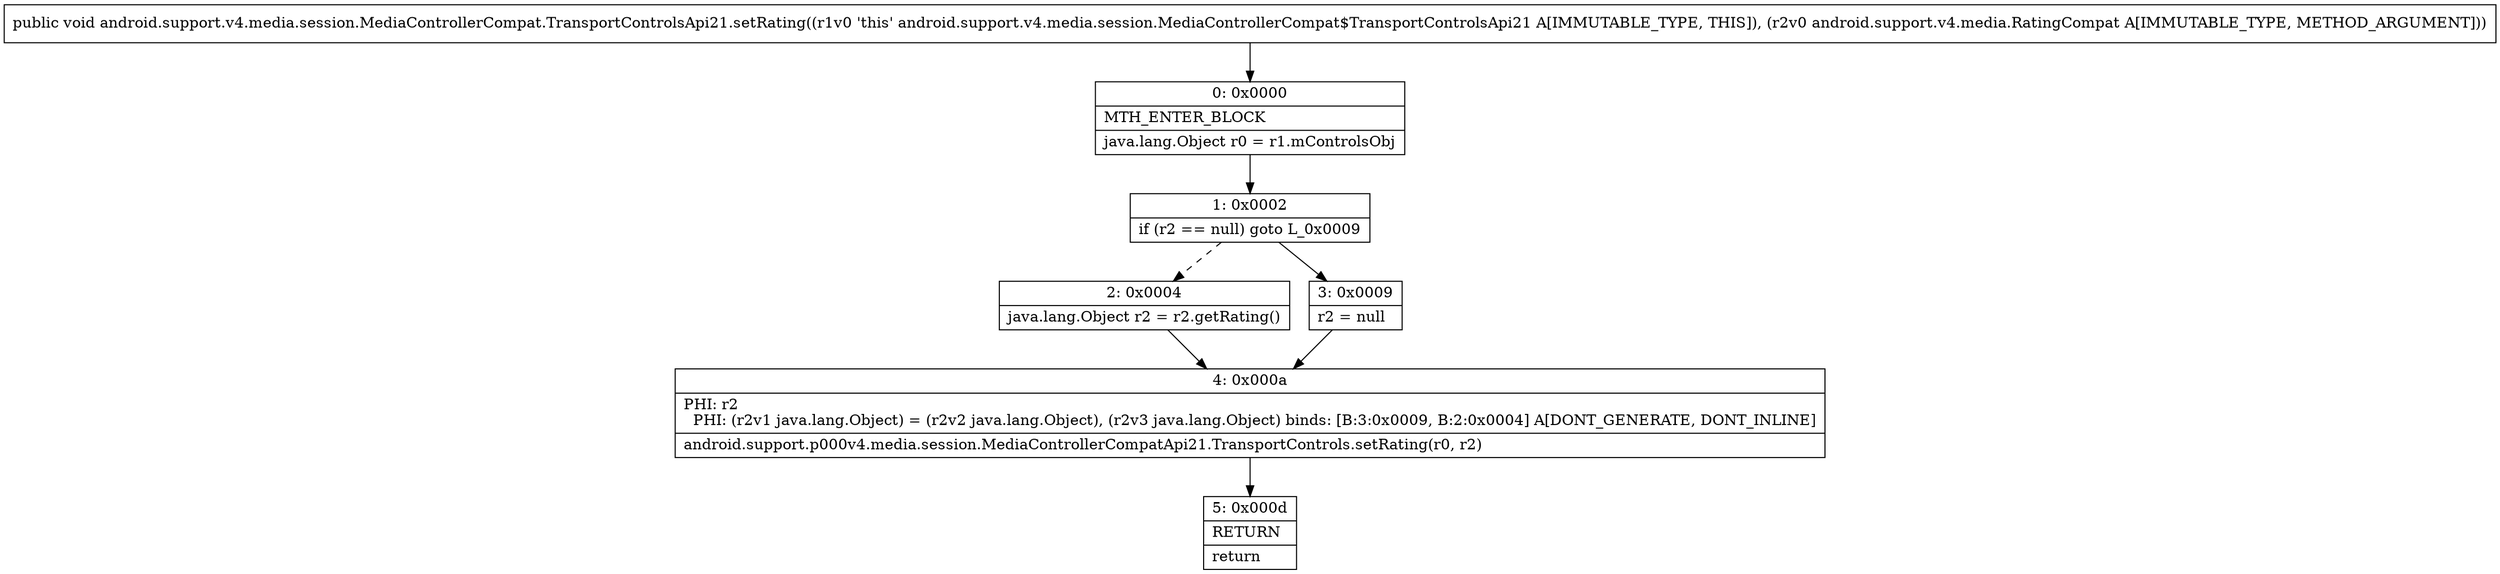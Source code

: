 digraph "CFG forandroid.support.v4.media.session.MediaControllerCompat.TransportControlsApi21.setRating(Landroid\/support\/v4\/media\/RatingCompat;)V" {
Node_0 [shape=record,label="{0\:\ 0x0000|MTH_ENTER_BLOCK\l|java.lang.Object r0 = r1.mControlsObj\l}"];
Node_1 [shape=record,label="{1\:\ 0x0002|if (r2 == null) goto L_0x0009\l}"];
Node_2 [shape=record,label="{2\:\ 0x0004|java.lang.Object r2 = r2.getRating()\l}"];
Node_3 [shape=record,label="{3\:\ 0x0009|r2 = null\l}"];
Node_4 [shape=record,label="{4\:\ 0x000a|PHI: r2 \l  PHI: (r2v1 java.lang.Object) = (r2v2 java.lang.Object), (r2v3 java.lang.Object) binds: [B:3:0x0009, B:2:0x0004] A[DONT_GENERATE, DONT_INLINE]\l|android.support.p000v4.media.session.MediaControllerCompatApi21.TransportControls.setRating(r0, r2)\l}"];
Node_5 [shape=record,label="{5\:\ 0x000d|RETURN\l|return\l}"];
MethodNode[shape=record,label="{public void android.support.v4.media.session.MediaControllerCompat.TransportControlsApi21.setRating((r1v0 'this' android.support.v4.media.session.MediaControllerCompat$TransportControlsApi21 A[IMMUTABLE_TYPE, THIS]), (r2v0 android.support.v4.media.RatingCompat A[IMMUTABLE_TYPE, METHOD_ARGUMENT])) }"];
MethodNode -> Node_0;
Node_0 -> Node_1;
Node_1 -> Node_2[style=dashed];
Node_1 -> Node_3;
Node_2 -> Node_4;
Node_3 -> Node_4;
Node_4 -> Node_5;
}

